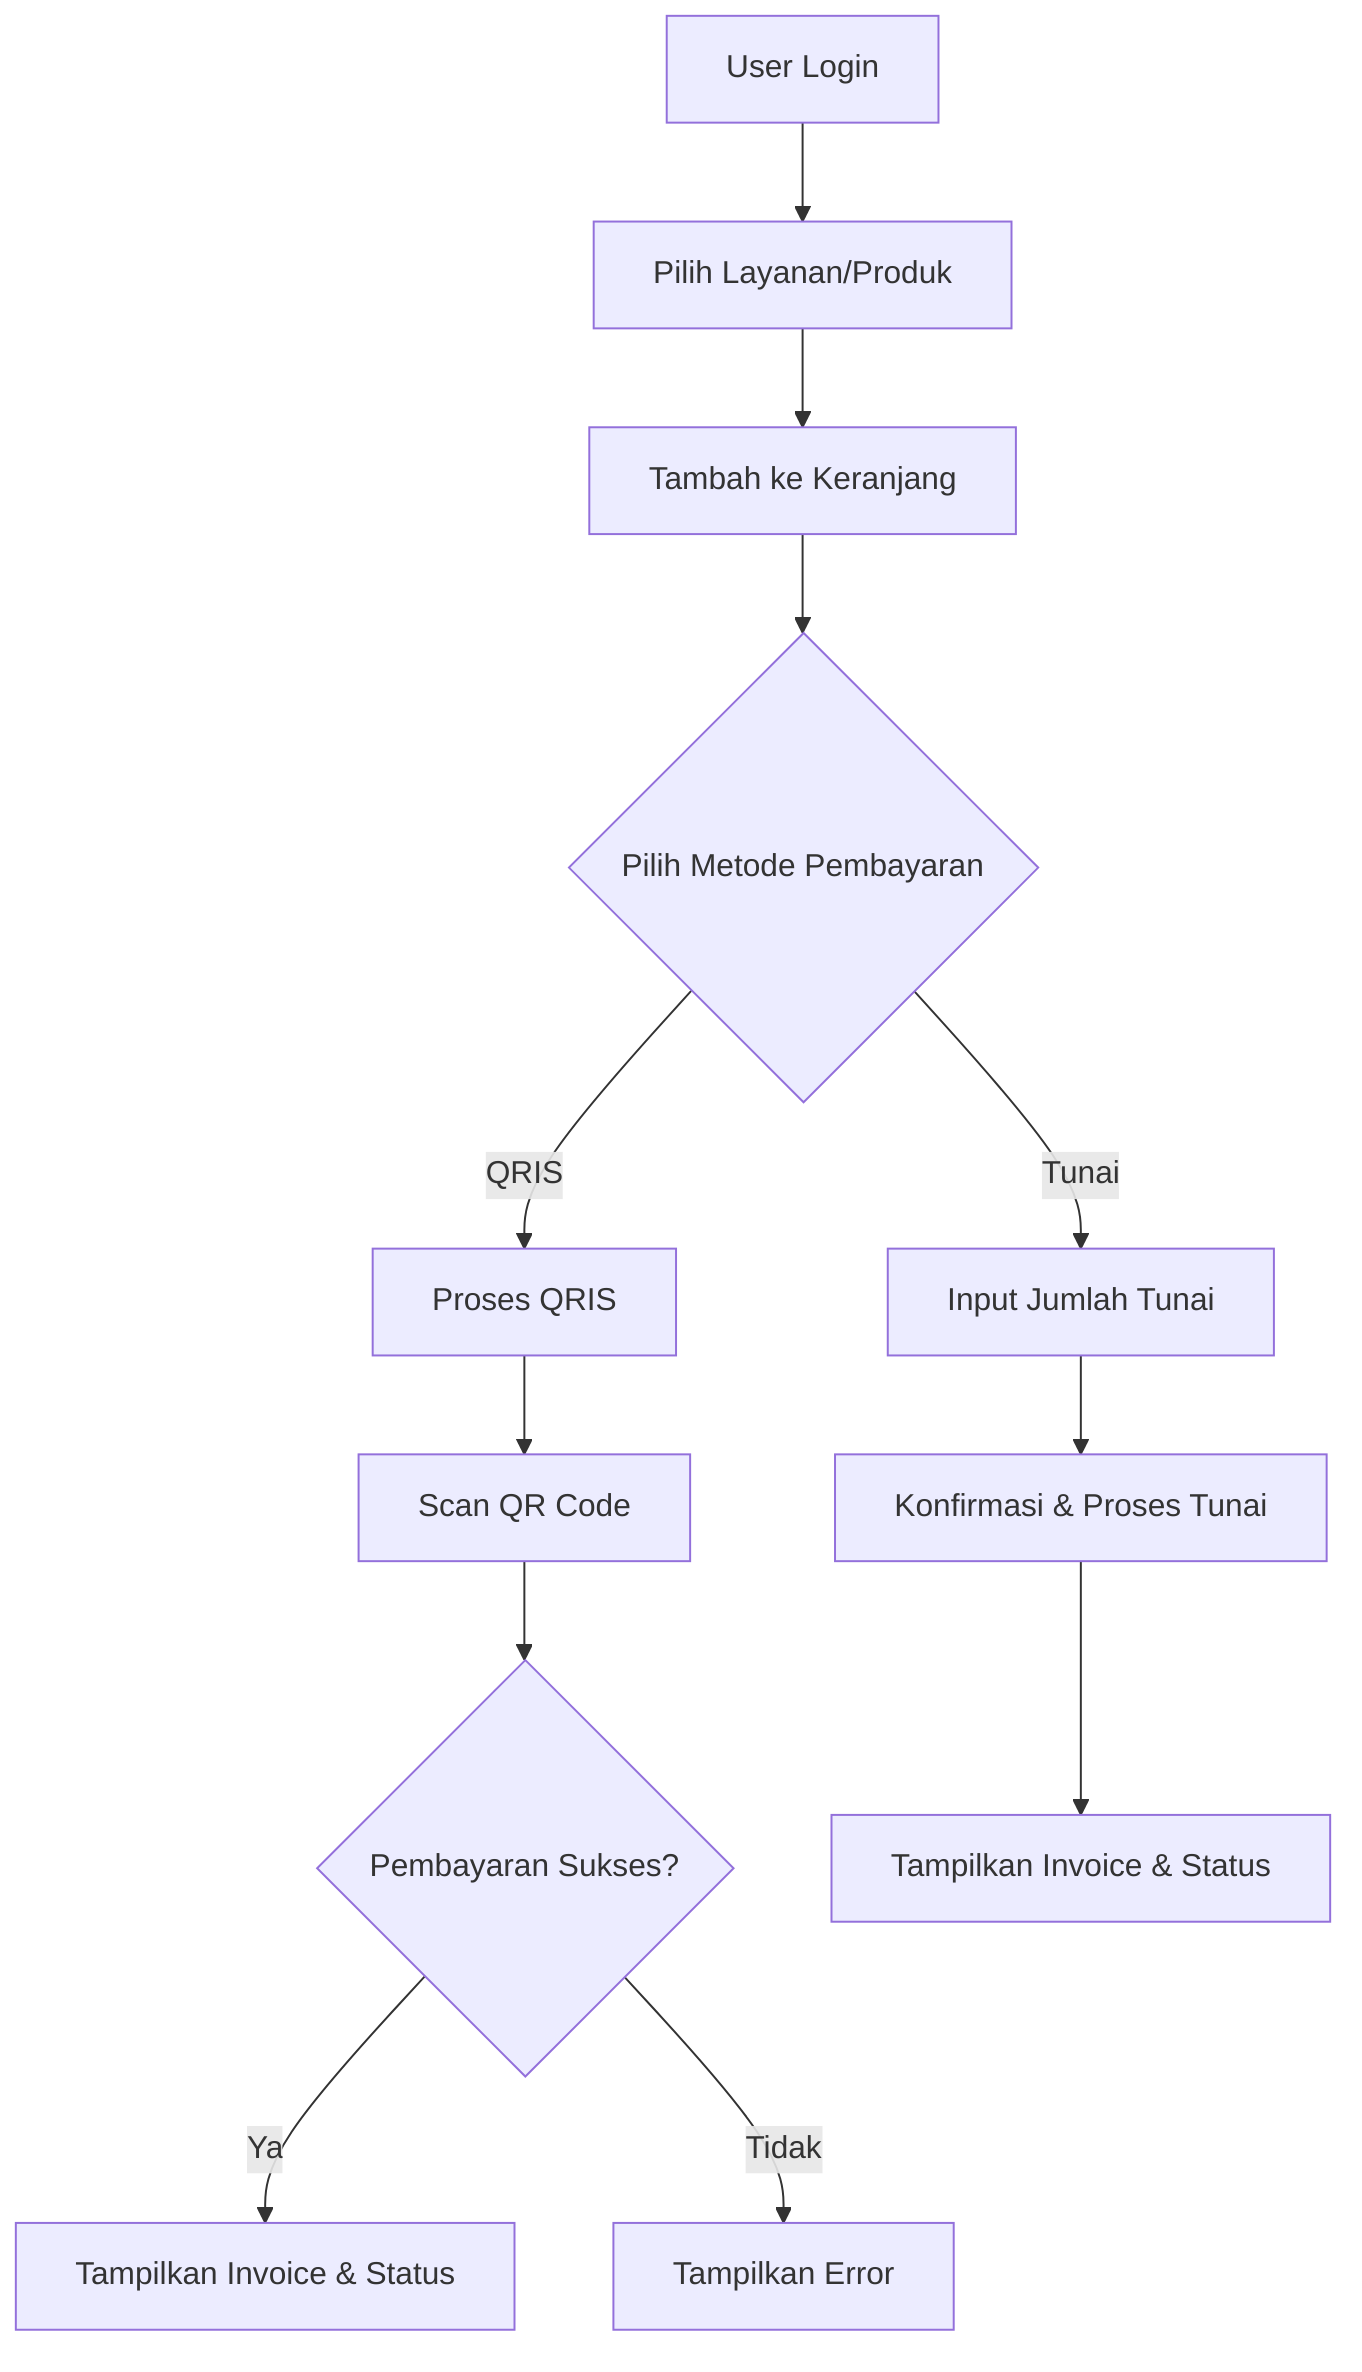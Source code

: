 flowchart TD
  A[User Login] --> B[Pilih Layanan/Produk]
  B --> C[Tambah ke Keranjang]
  C --> D{Pilih Metode Pembayaran}
  D -- QRIS --> E[Proses QRIS]
  D -- Tunai --> F[Input Jumlah Tunai]
  E --> G[Scan QR Code]
  G --> H{Pembayaran Sukses?}
  H -- Ya --> I[Tampilkan Invoice & Status]
  H -- Tidak --> J[Tampilkan Error]
  F --> K[Konfirmasi & Proses Tunai]
  K --> L[Tampilkan Invoice & Status]